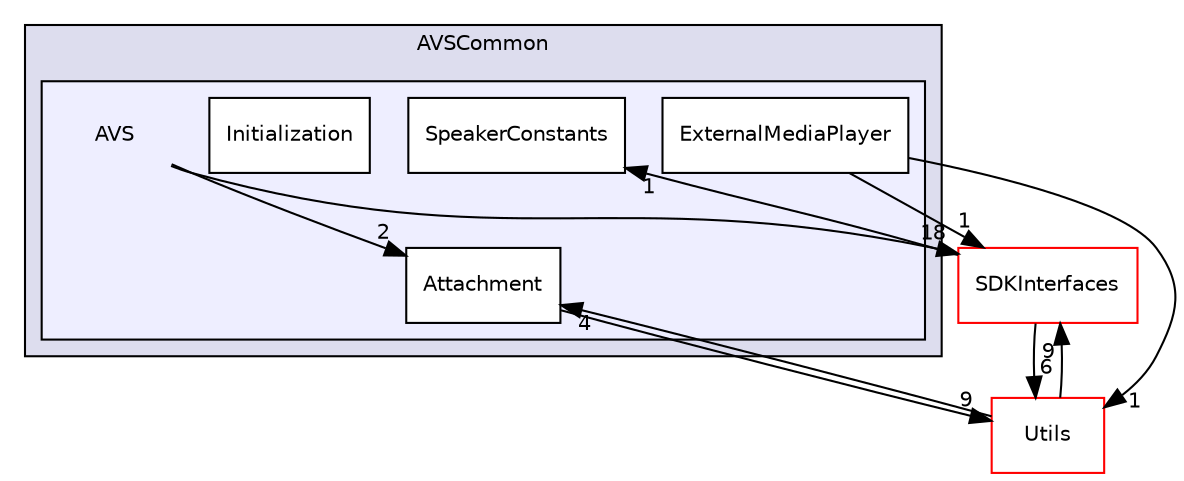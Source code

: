 digraph "/avs-cpp-sdk-tools/cm/autoCM_publicRepo/avs-device-sdk/AVSCommon/AVS/include/AVSCommon/AVS" {
  compound=true
  node [ fontsize="10", fontname="Helvetica"];
  edge [ labelfontsize="10", labelfontname="Helvetica"];
  subgraph clusterdir_4c314a0d19d1aa5c860795d42a926e2c {
    graph [ bgcolor="#ddddee", pencolor="black", label="AVSCommon" fontname="Helvetica", fontsize="10", URL="dir_4c314a0d19d1aa5c860795d42a926e2c.html"]
  subgraph clusterdir_1b86ff6fe19386d1d992f6fa0aca02b2 {
    graph [ bgcolor="#eeeeff", pencolor="black", label="" URL="dir_1b86ff6fe19386d1d992f6fa0aca02b2.html"];
    dir_1b86ff6fe19386d1d992f6fa0aca02b2 [shape=plaintext label="AVS"];
    dir_16fdf1dd5a4e411cf30486cba4ef2640 [shape=box label="Attachment" color="black" fillcolor="white" style="filled" URL="dir_16fdf1dd5a4e411cf30486cba4ef2640.html"];
    dir_7c0f72e3b40394b6419f2d29748370b1 [shape=box label="ExternalMediaPlayer" color="black" fillcolor="white" style="filled" URL="dir_7c0f72e3b40394b6419f2d29748370b1.html"];
    dir_0cdc2576cbdff8bbeec8f5cd9892073c [shape=box label="Initialization" color="black" fillcolor="white" style="filled" URL="dir_0cdc2576cbdff8bbeec8f5cd9892073c.html"];
    dir_b7463c83c41dae53927c12ce5c5c2e58 [shape=box label="SpeakerConstants" color="black" fillcolor="white" style="filled" URL="dir_b7463c83c41dae53927c12ce5c5c2e58.html"];
  }
  }
  dir_97afc8111b754cf401b73024f872f45d [shape=box label="SDKInterfaces" fillcolor="white" style="filled" color="red" URL="dir_97afc8111b754cf401b73024f872f45d.html"];
  dir_49dd3d9ac5586189aa170bac46425b9c [shape=box label="Utils" fillcolor="white" style="filled" color="red" URL="dir_49dd3d9ac5586189aa170bac46425b9c.html"];
  dir_16fdf1dd5a4e411cf30486cba4ef2640->dir_49dd3d9ac5586189aa170bac46425b9c [headlabel="9", labeldistance=1.5 headhref="dir_000050_000071.html"];
  dir_97afc8111b754cf401b73024f872f45d->dir_49dd3d9ac5586189aa170bac46425b9c [headlabel="6", labeldistance=1.5 headhref="dir_000020_000071.html"];
  dir_97afc8111b754cf401b73024f872f45d->dir_b7463c83c41dae53927c12ce5c5c2e58 [headlabel="1", labeldistance=1.5 headhref="dir_000020_000057.html"];
  dir_49dd3d9ac5586189aa170bac46425b9c->dir_16fdf1dd5a4e411cf30486cba4ef2640 [headlabel="4", labeldistance=1.5 headhref="dir_000071_000050.html"];
  dir_49dd3d9ac5586189aa170bac46425b9c->dir_97afc8111b754cf401b73024f872f45d [headlabel="9", labeldistance=1.5 headhref="dir_000071_000020.html"];
  dir_1b86ff6fe19386d1d992f6fa0aca02b2->dir_16fdf1dd5a4e411cf30486cba4ef2640 [headlabel="2", labeldistance=1.5 headhref="dir_000049_000050.html"];
  dir_1b86ff6fe19386d1d992f6fa0aca02b2->dir_97afc8111b754cf401b73024f872f45d [headlabel="18", labeldistance=1.5 headhref="dir_000049_000020.html"];
  dir_7c0f72e3b40394b6419f2d29748370b1->dir_97afc8111b754cf401b73024f872f45d [headlabel="1", labeldistance=1.5 headhref="dir_000051_000020.html"];
  dir_7c0f72e3b40394b6419f2d29748370b1->dir_49dd3d9ac5586189aa170bac46425b9c [headlabel="1", labeldistance=1.5 headhref="dir_000051_000071.html"];
}
